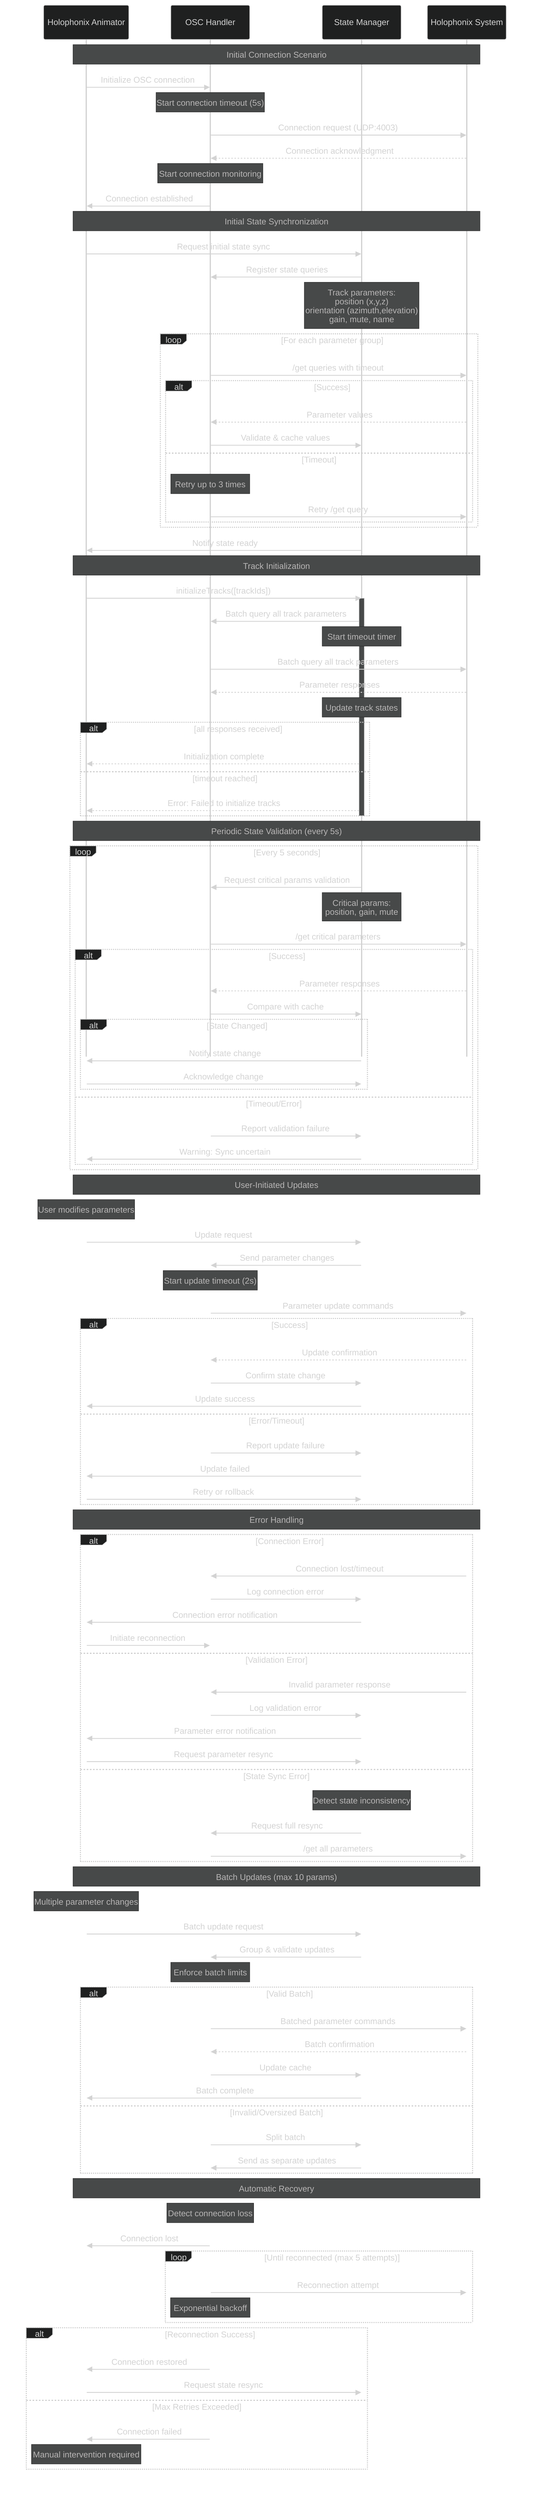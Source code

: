 %%{init: {
  'theme': 'dark',
  'themeVariables': {
    'fontSize': '16px',
    'fontFamily': 'arial',
    'lineWidth': '2px',
    'arrowMarkerAbsolute': true,
    'darkMode': true,
    'primaryColor': '#fff',
    'primaryTextColor': '#fff',
    'primaryBorderColor': '#fff',
    'lineColor': '#f5f5f5',
    'textColor': '#f5f5f5'
  },
  'sequence': {
    'messageAlign': 'center',
    'boxMargin': 10,
    'boxTextMargin': 5,
    'noteMargin': 10,
    'messageMargin': 35,
    'mirrorActors': false,
    'bottomMarginAdj': 1,
    'useMaxWidth': true,
    'rightAngles': false,
    'showSequenceNumbers': false
  }
} }%%

sequenceDiagram
    participant App as Holophonix Animator
    participant OSC as OSC Handler
    participant State as State Manager
    participant Holo as Holophonix System
    
    %% Initial Connection Scenario
    Note over App,Holo: Initial Connection Scenario
    App->>OSC: Initialize OSC connection
    Note over OSC: Start connection timeout (5s)
    OSC->>Holo: Connection request (UDP:4003)
    Holo-->>OSC: Connection acknowledgment
    Note over OSC: Start connection monitoring
    OSC->>App: Connection established
    
    %% Initial State Synchronization
    Note over App,Holo: Initial State Synchronization
    App->>State: Request initial state sync
    State->>OSC: Register state queries
    Note over State: Track parameters:<br/>position (x,y,z)<br/>orientation (azimuth,elevation)<br/>gain, mute, name
    loop For each parameter group
        OSC->>Holo: /get queries with timeout
        alt Success
            Holo-->>OSC: Parameter values
            OSC->>State: Validate & cache values
        else Timeout
            Note over OSC: Retry up to 3 times
            OSC->>Holo: Retry /get query
        end
    end
    State->>App: Notify state ready
    
    %% Track Initialization
    Note over App,Holo: Track Initialization
    App->>State: initializeTracks([trackIds])
    activate State
    State->>OSC: Batch query all track parameters
    Note over State: Start timeout timer
    OSC->>Holo: Batch query all track parameters
    Holo-->>OSC: Parameter responses
    Note over State: Update track states
    alt all responses received
        State-->>App: Initialization complete
    else timeout reached
        State-->>App: Error: Failed to initialize tracks
    end
    deactivate State
    
    %% Periodic State Validation
    Note over App,Holo: Periodic State Validation (every 5s)
    loop Every 5 seconds
        State->>OSC: Request critical params validation
        Note over State: Critical params:<br/>position, gain, mute
        OSC->>Holo: /get critical parameters
        alt Success
            Holo-->>OSC: Parameter responses
            OSC->>State: Compare with cache
            alt State Changed
                State->>App: Notify state change
                App->>State: Acknowledge change
            end
        else Timeout/Error
            OSC->>State: Report validation failure
            State->>App: Warning: Sync uncertain
        end
    end
    
    %% User-Initiated Updates
    Note over App,Holo: User-Initiated Updates
    Note over App: User modifies parameters
    App->>State: Update request
    State->>OSC: Send parameter changes
    Note over OSC: Start update timeout (2s)
    OSC->>Holo: Parameter update commands
    alt Success
        Holo-->>OSC: Update confirmation
        OSC->>State: Confirm state change
        State->>App: Update success
    else Error/Timeout
        OSC->>State: Report update failure
        State->>App: Update failed
        App->>State: Retry or rollback
    end
    
    %% Error Handling
    Note over App,Holo: Error Handling
    alt Connection Error
        Holo->>OSC: Connection lost/timeout
        OSC->>State: Log connection error
        State->>App: Connection error notification
        App->>OSC: Initiate reconnection
    else Validation Error
        Holo->>OSC: Invalid parameter response
        OSC->>State: Log validation error
        State->>App: Parameter error notification
        App->>State: Request parameter resync
    else State Sync Error
        Note over State: Detect state inconsistency
        State->>OSC: Request full resync
        OSC->>Holo: /get all parameters
    end
    
    %% Batch Updates
    Note over App,Holo: Batch Updates (max 10 params)
    Note over App: Multiple parameter changes
    App->>State: Batch update request
    State->>OSC: Group & validate updates
    Note over OSC: Enforce batch limits
    alt Valid Batch
        OSC->>Holo: Batched parameter commands
        Holo-->>OSC: Batch confirmation
        OSC->>State: Update cache
        State->>App: Batch complete
    else Invalid/Oversized Batch
        OSC->>State: Split batch
        State->>OSC: Send as separate updates
    end
    
    %% Automatic Recovery
    Note over App,Holo: Automatic Recovery
    Note over OSC: Detect connection loss
    OSC->>App: Connection lost
    loop Until reconnected (max 5 attempts)
        OSC->>Holo: Reconnection attempt
        Note over OSC: Exponential backoff
    end
    alt Reconnection Success
        OSC->>App: Connection restored
        App->>State: Request state resync
    else Max Retries Exceeded
        OSC->>App: Connection failed
        Note over App: Manual intervention required
    end